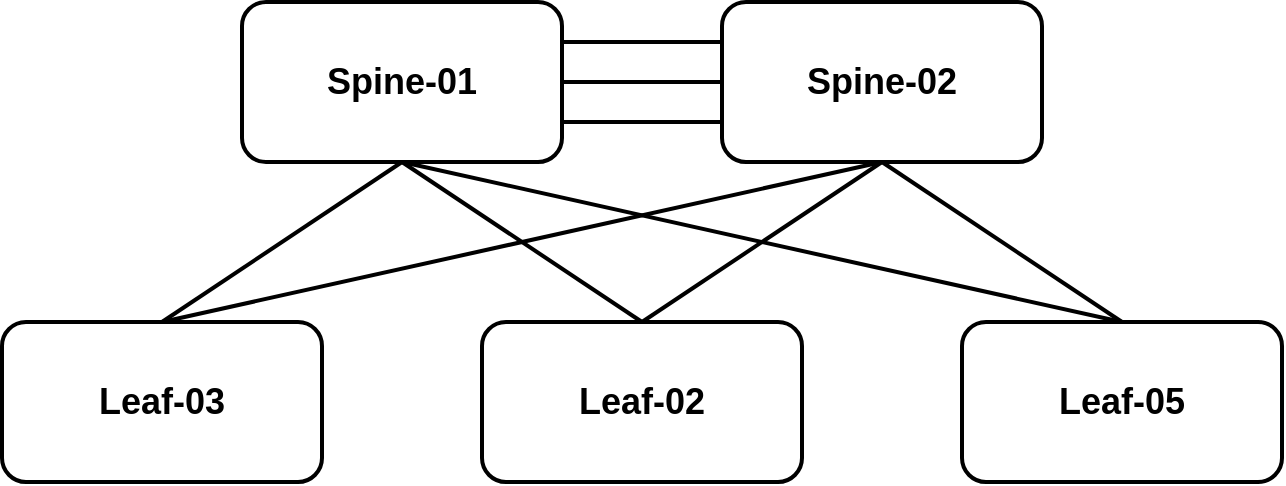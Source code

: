 <mxfile version="20.8.16" type="device"><diagram name="Page-1" id="1zeMRUZ6L8tQRf7cK7oV"><mxGraphModel dx="2007" dy="1200" grid="1" gridSize="10" guides="1" tooltips="1" connect="1" arrows="1" fold="1" page="1" pageScale="1" pageWidth="1700" pageHeight="1100" math="0" shadow="0"><root><mxCell id="0"/><mxCell id="1" parent="0"/><mxCell id="F-wZhMtArWFnVZ2Zmg44-10" style="rounded=0;orthogonalLoop=1;jettySize=auto;html=1;exitX=0.5;exitY=1;exitDx=0;exitDy=0;entryX=0.5;entryY=0;entryDx=0;entryDy=0;fontSize=14;endArrow=none;endFill=0;strokeWidth=2;" edge="1" parent="1" source="F-wZhMtArWFnVZ2Zmg44-2" target="F-wZhMtArWFnVZ2Zmg44-5"><mxGeometry relative="1" as="geometry"/></mxCell><mxCell id="F-wZhMtArWFnVZ2Zmg44-2" value="Spine-01" style="rounded=1;whiteSpace=wrap;html=1;fontSize=18;fontStyle=1;strokeWidth=2;" vertex="1" parent="1"><mxGeometry x="240" y="160" width="160" height="80" as="geometry"/></mxCell><mxCell id="F-wZhMtArWFnVZ2Zmg44-3" value="Spine-02" style="rounded=1;whiteSpace=wrap;html=1;fontSize=18;fontStyle=1;strokeWidth=2;" vertex="1" parent="1"><mxGeometry x="480" y="160" width="160" height="80" as="geometry"/></mxCell><mxCell id="F-wZhMtArWFnVZ2Zmg44-5" value="Leaf-03" style="rounded=1;whiteSpace=wrap;html=1;fontSize=18;fontStyle=1;strokeWidth=2;" vertex="1" parent="1"><mxGeometry x="120" y="320" width="160" height="80" as="geometry"/></mxCell><mxCell id="F-wZhMtArWFnVZ2Zmg44-6" value="Leaf-02" style="rounded=1;whiteSpace=wrap;html=1;fontSize=18;fontStyle=1;strokeWidth=2;" vertex="1" parent="1"><mxGeometry x="360" y="320" width="160" height="80" as="geometry"/></mxCell><mxCell id="F-wZhMtArWFnVZ2Zmg44-7" value="Leaf-05" style="rounded=1;whiteSpace=wrap;html=1;fontSize=18;fontStyle=1;strokeWidth=2;" vertex="1" parent="1"><mxGeometry x="600" y="320" width="160" height="80" as="geometry"/></mxCell><mxCell id="F-wZhMtArWFnVZ2Zmg44-11" style="rounded=0;orthogonalLoop=1;jettySize=auto;html=1;exitX=0.5;exitY=1;exitDx=0;exitDy=0;entryX=0.5;entryY=0;entryDx=0;entryDy=0;fontSize=14;endArrow=none;endFill=0;strokeWidth=2;" edge="1" parent="1" source="F-wZhMtArWFnVZ2Zmg44-2" target="F-wZhMtArWFnVZ2Zmg44-6"><mxGeometry relative="1" as="geometry"><mxPoint x="330" y="250" as="sourcePoint"/><mxPoint x="210" y="330" as="targetPoint"/></mxGeometry></mxCell><mxCell id="F-wZhMtArWFnVZ2Zmg44-12" style="rounded=0;orthogonalLoop=1;jettySize=auto;html=1;exitX=0.5;exitY=1;exitDx=0;exitDy=0;entryX=0.5;entryY=0;entryDx=0;entryDy=0;fontSize=14;endArrow=none;endFill=0;strokeWidth=2;" edge="1" parent="1" source="F-wZhMtArWFnVZ2Zmg44-2" target="F-wZhMtArWFnVZ2Zmg44-7"><mxGeometry relative="1" as="geometry"><mxPoint x="330" y="250" as="sourcePoint"/><mxPoint x="450" y="330" as="targetPoint"/></mxGeometry></mxCell><mxCell id="F-wZhMtArWFnVZ2Zmg44-13" style="rounded=0;orthogonalLoop=1;jettySize=auto;html=1;exitX=1;exitY=0.25;exitDx=0;exitDy=0;entryX=0;entryY=0.25;entryDx=0;entryDy=0;fontSize=14;endArrow=none;endFill=0;strokeWidth=2;" edge="1" parent="1" source="F-wZhMtArWFnVZ2Zmg44-2" target="F-wZhMtArWFnVZ2Zmg44-3"><mxGeometry relative="1" as="geometry"><mxPoint x="330" y="250" as="sourcePoint"/><mxPoint x="690" y="330" as="targetPoint"/></mxGeometry></mxCell><mxCell id="F-wZhMtArWFnVZ2Zmg44-14" style="rounded=0;orthogonalLoop=1;jettySize=auto;html=1;fontSize=14;endArrow=none;endFill=0;entryX=0;entryY=0.5;entryDx=0;entryDy=0;exitX=1;exitY=0.5;exitDx=0;exitDy=0;strokeWidth=2;" edge="1" parent="1" source="F-wZhMtArWFnVZ2Zmg44-2" target="F-wZhMtArWFnVZ2Zmg44-3"><mxGeometry relative="1" as="geometry"><mxPoint x="440" y="210" as="sourcePoint"/><mxPoint x="460" y="210" as="targetPoint"/></mxGeometry></mxCell><mxCell id="F-wZhMtArWFnVZ2Zmg44-15" style="rounded=0;orthogonalLoop=1;jettySize=auto;html=1;exitX=1;exitY=0.75;exitDx=0;exitDy=0;entryX=0;entryY=0.75;entryDx=0;entryDy=0;fontSize=14;endArrow=none;endFill=0;strokeWidth=2;" edge="1" parent="1" source="F-wZhMtArWFnVZ2Zmg44-2" target="F-wZhMtArWFnVZ2Zmg44-3"><mxGeometry relative="1" as="geometry"><mxPoint x="410" y="209.5" as="sourcePoint"/><mxPoint x="490" y="209.5" as="targetPoint"/></mxGeometry></mxCell><mxCell id="F-wZhMtArWFnVZ2Zmg44-16" style="rounded=0;orthogonalLoop=1;jettySize=auto;html=1;exitX=0.5;exitY=1;exitDx=0;exitDy=0;entryX=0.5;entryY=0;entryDx=0;entryDy=0;fontSize=14;endArrow=none;endFill=0;strokeWidth=2;" edge="1" parent="1" source="F-wZhMtArWFnVZ2Zmg44-3" target="F-wZhMtArWFnVZ2Zmg44-5"><mxGeometry relative="1" as="geometry"><mxPoint x="330" y="250" as="sourcePoint"/><mxPoint x="210" y="330" as="targetPoint"/></mxGeometry></mxCell><mxCell id="F-wZhMtArWFnVZ2Zmg44-17" style="rounded=0;orthogonalLoop=1;jettySize=auto;html=1;exitX=0.5;exitY=1;exitDx=0;exitDy=0;entryX=0.5;entryY=0;entryDx=0;entryDy=0;fontSize=14;endArrow=none;endFill=0;strokeWidth=2;" edge="1" parent="1" source="F-wZhMtArWFnVZ2Zmg44-3" target="F-wZhMtArWFnVZ2Zmg44-6"><mxGeometry relative="1" as="geometry"><mxPoint x="570" y="250" as="sourcePoint"/><mxPoint x="220" y="340" as="targetPoint"/></mxGeometry></mxCell><mxCell id="F-wZhMtArWFnVZ2Zmg44-18" style="rounded=0;orthogonalLoop=1;jettySize=auto;html=1;exitX=0.5;exitY=1;exitDx=0;exitDy=0;entryX=0.5;entryY=0;entryDx=0;entryDy=0;fontSize=14;endArrow=none;endFill=0;strokeWidth=2;" edge="1" parent="1" source="F-wZhMtArWFnVZ2Zmg44-3" target="F-wZhMtArWFnVZ2Zmg44-7"><mxGeometry relative="1" as="geometry"><mxPoint x="570" y="250" as="sourcePoint"/><mxPoint x="230" y="350" as="targetPoint"/></mxGeometry></mxCell></root></mxGraphModel></diagram></mxfile>